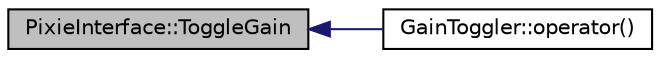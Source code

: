 digraph "PixieInterface::ToggleGain"
{
  edge [fontname="Helvetica",fontsize="10",labelfontname="Helvetica",labelfontsize="10"];
  node [fontname="Helvetica",fontsize="10",shape=record];
  rankdir="LR";
  Node1 [label="PixieInterface::ToggleGain",height=0.2,width=0.4,color="black", fillcolor="grey75", style="filled", fontcolor="black"];
  Node1 -> Node2 [dir="back",color="midnightblue",fontsize="10",style="solid",fontname="Helvetica"];
  Node2 [label="GainToggler::operator()",height=0.2,width=0.4,color="black", fillcolor="white", style="filled",URL="$d2/dc4/class_gain_toggler.html#a76d007d56b6b5c7aff8198b75247d7b4"];
}
